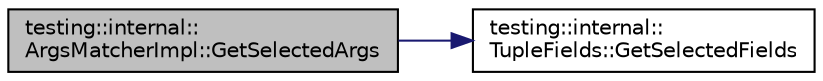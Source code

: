 digraph "testing::internal::ArgsMatcherImpl::GetSelectedArgs"
{
  edge [fontname="Helvetica",fontsize="10",labelfontname="Helvetica",labelfontsize="10"];
  node [fontname="Helvetica",fontsize="10",shape=record];
  rankdir="LR";
  Node6 [label="testing::internal::\lArgsMatcherImpl::GetSelectedArgs",height=0.2,width=0.4,color="black", fillcolor="grey75", style="filled", fontcolor="black"];
  Node6 -> Node7 [color="midnightblue",fontsize="10",style="solid",fontname="Helvetica"];
  Node7 [label="testing::internal::\lTupleFields::GetSelectedFields",height=0.2,width=0.4,color="black", fillcolor="white", style="filled",URL="$de/dd8/classtesting_1_1internal_1_1_tuple_fields.html#a020eefb4630e6dffe8bcadd0a70b1bab"];
}
